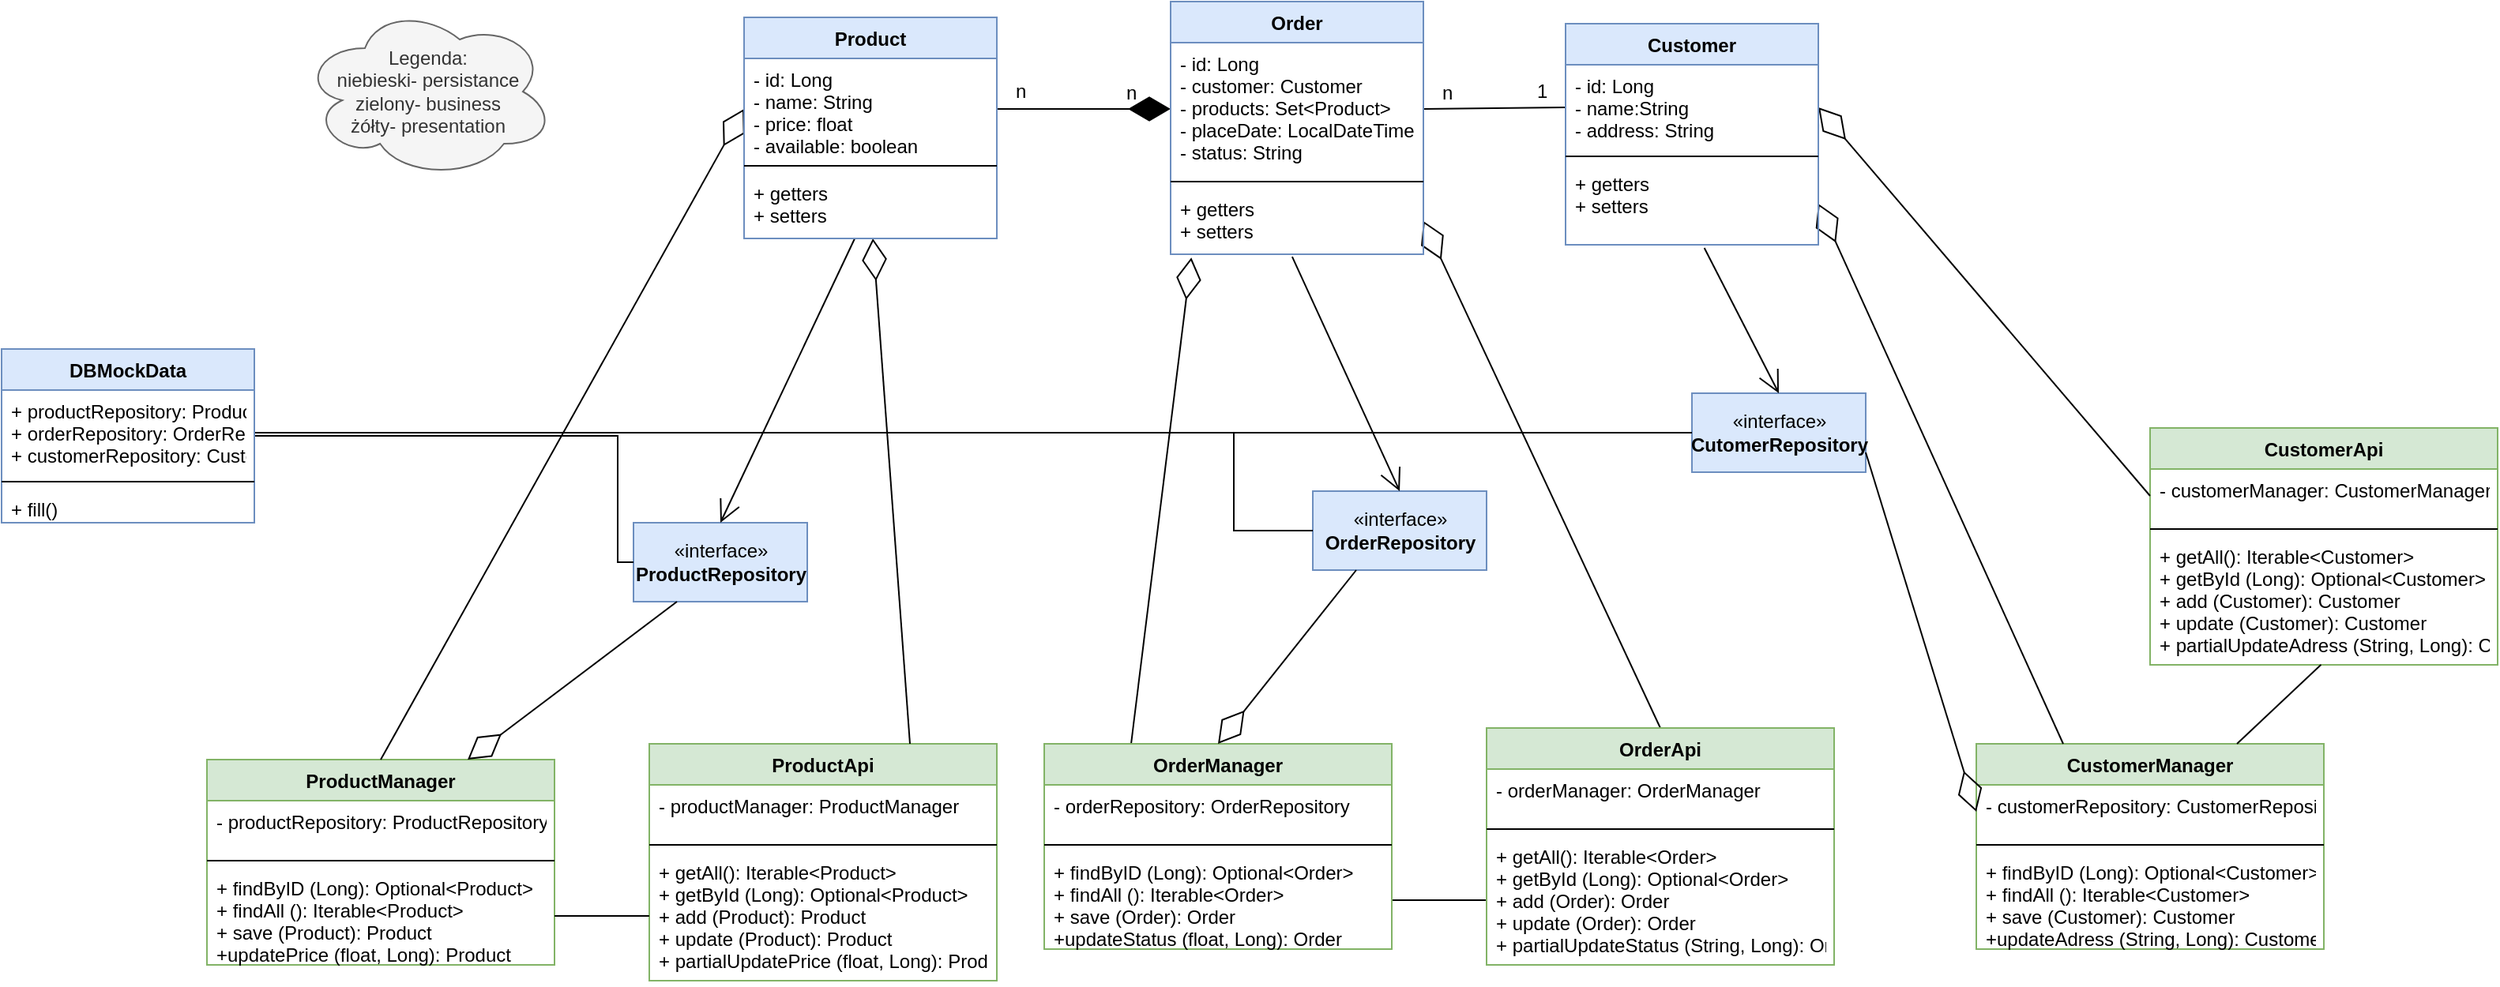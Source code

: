 <mxfile version="12.9.14" type="device"><diagram id="MQTRrIXLNAAnGkMyU6jz" name="Page-1"><mxGraphModel dx="2130" dy="885" grid="0" gridSize="10" guides="1" tooltips="1" connect="1" arrows="1" fold="1" page="0" pageScale="1" pageWidth="827" pageHeight="1169" math="0" shadow="0"><root><mxCell id="0"/><mxCell id="1" parent="0"/><mxCell id="TRp4Vmo-0R3dU8FlxMCj-26" value="n" style="text;html=1;resizable=0;points=[];autosize=1;align=left;verticalAlign=top;spacingTop=-4;" parent="1" vertex="1"><mxGeometry x="240" y="127" width="20" height="20" as="geometry"/></mxCell><mxCell id="TRp4Vmo-0R3dU8FlxMCj-27" value="n" style="text;html=1;resizable=0;points=[];autosize=1;align=left;verticalAlign=top;spacingTop=-4;" parent="1" vertex="1"><mxGeometry x="310" y="128" width="20" height="20" as="geometry"/></mxCell><mxCell id="TRp4Vmo-0R3dU8FlxMCj-29" value="n" style="text;html=1;resizable=0;points=[];autosize=1;align=left;verticalAlign=top;spacingTop=-4;" parent="1" vertex="1"><mxGeometry x="510" y="128" width="20" height="20" as="geometry"/></mxCell><mxCell id="TRp4Vmo-0R3dU8FlxMCj-47" value="«interface»&lt;br&gt;&lt;b&gt;ProductRepository&lt;/b&gt;" style="html=1;fillColor=#dae8fc;strokeColor=#6c8ebf;" parent="1" vertex="1"><mxGeometry y="410" width="110" height="50" as="geometry"/></mxCell><mxCell id="TRp4Vmo-0R3dU8FlxMCj-48" value="«interface»&lt;br&gt;&lt;b&gt;OrderRepository&lt;/b&gt;" style="html=1;fillColor=#dae8fc;strokeColor=#6c8ebf;" parent="1" vertex="1"><mxGeometry x="430" y="390" width="110" height="50" as="geometry"/></mxCell><mxCell id="TRp4Vmo-0R3dU8FlxMCj-49" value="«interface»&lt;br&gt;&lt;b&gt;CutomerRepository&lt;/b&gt;" style="html=1;fillColor=#dae8fc;strokeColor=#6c8ebf;" parent="1" vertex="1"><mxGeometry x="670" y="328" width="110" height="50" as="geometry"/></mxCell><mxCell id="bGYFitAvwfhxaLgGt7f0-1" value="" style="endArrow=open;endFill=1;endSize=12;html=1;entryX=0.5;entryY=0;entryDx=0;entryDy=0;" parent="1" source="TRp4Vmo-0R3dU8FlxMCj-14" target="TRp4Vmo-0R3dU8FlxMCj-47" edge="1"><mxGeometry width="160" relative="1" as="geometry"><mxPoint x="70" y="374" as="sourcePoint"/><mxPoint x="230" y="374" as="targetPoint"/></mxGeometry></mxCell><mxCell id="bGYFitAvwfhxaLgGt7f0-2" value="" style="endArrow=open;endFill=1;endSize=12;html=1;exitX=0.481;exitY=1.038;exitDx=0;exitDy=0;exitPerimeter=0;entryX=0.5;entryY=0;entryDx=0;entryDy=0;" parent="1" source="TRp4Vmo-0R3dU8FlxMCj-18" target="TRp4Vmo-0R3dU8FlxMCj-48" edge="1"><mxGeometry width="160" relative="1" as="geometry"><mxPoint x="163.04" y="242.016" as="sourcePoint"/><mxPoint x="165" y="314" as="targetPoint"/></mxGeometry></mxCell><mxCell id="bGYFitAvwfhxaLgGt7f0-3" value="" style="endArrow=open;endFill=1;endSize=12;html=1;exitX=0.549;exitY=1.038;exitDx=0;exitDy=0;exitPerimeter=0;entryX=0.5;entryY=0;entryDx=0;entryDy=0;" parent="1" source="TRp4Vmo-0R3dU8FlxMCj-22" target="TRp4Vmo-0R3dU8FlxMCj-49" edge="1"><mxGeometry width="160" relative="1" as="geometry"><mxPoint x="173.04" y="252.016" as="sourcePoint"/><mxPoint x="175" y="324" as="targetPoint"/></mxGeometry></mxCell><mxCell id="bGYFitAvwfhxaLgGt7f0-8" value="" style="endArrow=none;html=1;entryX=0;entryY=0.5;entryDx=0;entryDy=0;exitX=1;exitY=0.5;exitDx=0;exitDy=0;" parent="1" source="TRp4Vmo-0R3dU8FlxMCj-16" target="TRp4Vmo-0R3dU8FlxMCj-20" edge="1"><mxGeometry width="50" height="50" relative="1" as="geometry"><mxPoint x="240" y="158.0" as="sourcePoint"/><mxPoint x="350" y="158.0" as="targetPoint"/></mxGeometry></mxCell><mxCell id="bGYFitAvwfhxaLgGt7f0-9" value="1" style="text;html=1;resizable=0;points=[];autosize=1;align=left;verticalAlign=top;spacingTop=-4;" parent="1" vertex="1"><mxGeometry x="570" y="127" width="20" height="20" as="geometry"/></mxCell><mxCell id="bGYFitAvwfhxaLgGt7f0-10" value="" style="endArrow=diamondThin;endFill=1;endSize=24;html=1;exitX=1;exitY=0.5;exitDx=0;exitDy=0;entryX=0;entryY=0.5;entryDx=0;entryDy=0;" parent="1" source="TRp4Vmo-0R3dU8FlxMCj-12" target="TRp4Vmo-0R3dU8FlxMCj-16" edge="1"><mxGeometry width="160" relative="1" as="geometry"><mxPoint x="70" y="594" as="sourcePoint"/><mxPoint x="280" y="284" as="targetPoint"/></mxGeometry></mxCell><mxCell id="-x6BlUAx2ABJrn5DepMD-21" value="Legenda:&lt;br&gt;niebieski- persistance&lt;br&gt;zielony- business&lt;br&gt;żółty- presentation" style="ellipse;shape=cloud;whiteSpace=wrap;html=1;fillColor=#f5f5f5;strokeColor=#666666;fontColor=#333333;" parent="1" vertex="1"><mxGeometry x="-210" y="82" width="160" height="110" as="geometry"/></mxCell><mxCell id="-x6BlUAx2ABJrn5DepMD-1" value="ProductManager" style="swimlane;fontStyle=1;align=center;verticalAlign=top;childLayout=stackLayout;horizontal=1;startSize=26;horizontalStack=0;resizeParent=1;resizeParentMax=0;resizeLast=0;collapsible=1;marginBottom=0;fillColor=#d5e8d4;strokeColor=#82b366;" parent="1" vertex="1"><mxGeometry x="-270" y="560" width="220" height="130" as="geometry"><mxRectangle x="80" y="206" width="70" height="26" as="alternateBounds"/></mxGeometry></mxCell><mxCell id="-x6BlUAx2ABJrn5DepMD-2" value="- productRepository: ProductRepository" style="text;strokeColor=none;fillColor=none;align=left;verticalAlign=top;spacingLeft=4;spacingRight=4;overflow=hidden;rotatable=0;points=[[0,0.5],[1,0.5]];portConstraint=eastwest;" parent="-x6BlUAx2ABJrn5DepMD-1" vertex="1"><mxGeometry y="26" width="220" height="34" as="geometry"/></mxCell><mxCell id="-x6BlUAx2ABJrn5DepMD-3" value="" style="line;strokeWidth=1;fillColor=none;align=left;verticalAlign=middle;spacingTop=-1;spacingLeft=3;spacingRight=3;rotatable=0;labelPosition=right;points=[];portConstraint=eastwest;" parent="-x6BlUAx2ABJrn5DepMD-1" vertex="1"><mxGeometry y="60" width="220" height="8" as="geometry"/></mxCell><mxCell id="-x6BlUAx2ABJrn5DepMD-4" value="+ findByID (Long): Optional&lt;Product&gt; &#10;+ findAll (): Iterable&lt;Product&gt;&#10;+ save (Product): Product&#10;+updatePrice (float, Long): Product" style="text;strokeColor=none;fillColor=none;align=left;verticalAlign=top;spacingLeft=4;spacingRight=4;overflow=hidden;rotatable=0;points=[[0,0.5],[1,0.5]];portConstraint=eastwest;" parent="-x6BlUAx2ABJrn5DepMD-1" vertex="1"><mxGeometry y="68" width="220" height="62" as="geometry"/></mxCell><mxCell id="-x6BlUAx2ABJrn5DepMD-22" value="ProductApi" style="swimlane;fontStyle=1;align=center;verticalAlign=top;childLayout=stackLayout;horizontal=1;startSize=26;horizontalStack=0;resizeParent=1;resizeParentMax=0;resizeLast=0;collapsible=1;marginBottom=0;fillColor=#d5e8d4;strokeColor=#82b366;" parent="1" vertex="1"><mxGeometry x="10" y="550" width="220" height="150" as="geometry"><mxRectangle x="80" y="206" width="70" height="26" as="alternateBounds"/></mxGeometry></mxCell><mxCell id="-x6BlUAx2ABJrn5DepMD-23" value="- productManager: ProductManager" style="text;strokeColor=none;fillColor=none;align=left;verticalAlign=top;spacingLeft=4;spacingRight=4;overflow=hidden;rotatable=0;points=[[0,0.5],[1,0.5]];portConstraint=eastwest;" parent="-x6BlUAx2ABJrn5DepMD-22" vertex="1"><mxGeometry y="26" width="220" height="34" as="geometry"/></mxCell><mxCell id="-x6BlUAx2ABJrn5DepMD-24" value="" style="line;strokeWidth=1;fillColor=none;align=left;verticalAlign=middle;spacingTop=-1;spacingLeft=3;spacingRight=3;rotatable=0;labelPosition=right;points=[];portConstraint=eastwest;" parent="-x6BlUAx2ABJrn5DepMD-22" vertex="1"><mxGeometry y="60" width="220" height="8" as="geometry"/></mxCell><mxCell id="-x6BlUAx2ABJrn5DepMD-25" value="+ getAll(): Iterable&lt;Product&gt;&#10;+ getById (Long): Optional&lt;Product&gt;&#10;+ add (Product): Product&#10;+ update (Product): Product&#10;+ partialUpdatePrice (float, Long): Product" style="text;strokeColor=none;fillColor=none;align=left;verticalAlign=top;spacingLeft=4;spacingRight=4;overflow=hidden;rotatable=0;points=[[0,0.5],[1,0.5]];portConstraint=eastwest;" parent="-x6BlUAx2ABJrn5DepMD-22" vertex="1"><mxGeometry y="68" width="220" height="82" as="geometry"/></mxCell><mxCell id="4z6tTeERYOygUI_zR_FP-6" value="" style="endArrow=diamondThin;endFill=0;endSize=24;html=1;exitX=0.5;exitY=0;exitDx=0;exitDy=0;entryX=0;entryY=0.5;entryDx=0;entryDy=0;" edge="1" parent="1" source="-x6BlUAx2ABJrn5DepMD-1" target="TRp4Vmo-0R3dU8FlxMCj-12"><mxGeometry width="160" relative="1" as="geometry"><mxPoint x="-130" y="420" as="sourcePoint"/><mxPoint x="70" y="280" as="targetPoint"/></mxGeometry></mxCell><mxCell id="4z6tTeERYOygUI_zR_FP-7" value="" style="endArrow=diamondThin;endFill=0;endSize=24;html=1;exitX=0.75;exitY=0;exitDx=0;exitDy=0;" edge="1" parent="1" source="-x6BlUAx2ABJrn5DepMD-22" target="TRp4Vmo-0R3dU8FlxMCj-14"><mxGeometry width="160" relative="1" as="geometry"><mxPoint x="50" y="460" as="sourcePoint"/><mxPoint x="290" y="164" as="targetPoint"/></mxGeometry></mxCell><mxCell id="4z6tTeERYOygUI_zR_FP-9" value="" style="endArrow=diamondThin;endFill=0;endSize=24;html=1;entryX=0.082;entryY=1.051;entryDx=0;entryDy=0;entryPerimeter=0;exitX=0.25;exitY=0;exitDx=0;exitDy=0;" edge="1" parent="1" source="-x6BlUAx2ABJrn5DepMD-5" target="TRp4Vmo-0R3dU8FlxMCj-18"><mxGeometry width="160" relative="1" as="geometry"><mxPoint x="340" y="550" as="sourcePoint"/><mxPoint x="368.44" y="379.998" as="targetPoint"/></mxGeometry></mxCell><mxCell id="4z6tTeERYOygUI_zR_FP-10" value="" style="endArrow=diamondThin;endFill=0;endSize=24;html=1;entryX=1;entryY=0.5;entryDx=0;entryDy=0;exitX=0.5;exitY=0;exitDx=0;exitDy=0;" edge="1" parent="1" source="-x6BlUAx2ABJrn5DepMD-17" target="TRp4Vmo-0R3dU8FlxMCj-18"><mxGeometry width="160" relative="1" as="geometry"><mxPoint x="620" y="530" as="sourcePoint"/><mxPoint x="573.12" y="238.142" as="targetPoint"/></mxGeometry></mxCell><mxCell id="-x6BlUAx2ABJrn5DepMD-9" value="CustomerManager" style="swimlane;fontStyle=1;align=center;verticalAlign=top;childLayout=stackLayout;horizontal=1;startSize=26;horizontalStack=0;resizeParent=1;resizeParentMax=0;resizeLast=0;collapsible=1;marginBottom=0;fillColor=#d5e8d4;strokeColor=#82b366;" parent="1" vertex="1"><mxGeometry x="850" y="550" width="220" height="130" as="geometry"><mxRectangle x="570" width="70" height="26" as="alternateBounds"/></mxGeometry></mxCell><mxCell id="-x6BlUAx2ABJrn5DepMD-10" value="- customerRepository: CustomerRepository" style="text;strokeColor=none;fillColor=none;align=left;verticalAlign=top;spacingLeft=4;spacingRight=4;overflow=hidden;rotatable=0;points=[[0,0.5],[1,0.5]];portConstraint=eastwest;" parent="-x6BlUAx2ABJrn5DepMD-9" vertex="1"><mxGeometry y="26" width="220" height="34" as="geometry"/></mxCell><mxCell id="-x6BlUAx2ABJrn5DepMD-11" value="" style="line;strokeWidth=1;fillColor=none;align=left;verticalAlign=middle;spacingTop=-1;spacingLeft=3;spacingRight=3;rotatable=0;labelPosition=right;points=[];portConstraint=eastwest;" parent="-x6BlUAx2ABJrn5DepMD-9" vertex="1"><mxGeometry y="60" width="220" height="8" as="geometry"/></mxCell><mxCell id="-x6BlUAx2ABJrn5DepMD-12" value="+ findByID (Long): Optional&lt;Customer&gt; &#10;+ findAll (): Iterable&lt;Customer&gt;&#10;+ save (Customer): Customer&#10;+updateAdress (String, Long): Customer" style="text;strokeColor=none;fillColor=none;align=left;verticalAlign=top;spacingLeft=4;spacingRight=4;overflow=hidden;rotatable=0;points=[[0,0.5],[1,0.5]];portConstraint=eastwest;" parent="-x6BlUAx2ABJrn5DepMD-9" vertex="1"><mxGeometry y="68" width="220" height="62" as="geometry"/></mxCell><mxCell id="-x6BlUAx2ABJrn5DepMD-13" value="CustomerApi" style="swimlane;fontStyle=1;align=center;verticalAlign=top;childLayout=stackLayout;horizontal=1;startSize=26;horizontalStack=0;resizeParent=1;resizeParentMax=0;resizeLast=0;collapsible=1;marginBottom=0;fillColor=#d5e8d4;strokeColor=#82b366;" parent="1" vertex="1"><mxGeometry x="960" y="350" width="220" height="150" as="geometry"><mxRectangle x="80" y="206" width="70" height="26" as="alternateBounds"/></mxGeometry></mxCell><mxCell id="-x6BlUAx2ABJrn5DepMD-14" value="- customerManager: CustomerManager" style="text;strokeColor=none;fillColor=none;align=left;verticalAlign=top;spacingLeft=4;spacingRight=4;overflow=hidden;rotatable=0;points=[[0,0.5],[1,0.5]];portConstraint=eastwest;" parent="-x6BlUAx2ABJrn5DepMD-13" vertex="1"><mxGeometry y="26" width="220" height="34" as="geometry"/></mxCell><mxCell id="-x6BlUAx2ABJrn5DepMD-15" value="" style="line;strokeWidth=1;fillColor=none;align=left;verticalAlign=middle;spacingTop=-1;spacingLeft=3;spacingRight=3;rotatable=0;labelPosition=right;points=[];portConstraint=eastwest;" parent="-x6BlUAx2ABJrn5DepMD-13" vertex="1"><mxGeometry y="60" width="220" height="8" as="geometry"/></mxCell><mxCell id="-x6BlUAx2ABJrn5DepMD-16" value="+ getAll(): Iterable&lt;Customer&gt;&#10;+ getById (Long): Optional&lt;Customer&gt;&#10;+ add (Customer): Customer&#10;+ update (Customer): Customer&#10;+ partialUpdateAdress (String, Long): Customer" style="text;strokeColor=none;fillColor=none;align=left;verticalAlign=top;spacingLeft=4;spacingRight=4;overflow=hidden;rotatable=0;points=[[0,0.5],[1,0.5]];portConstraint=eastwest;" parent="-x6BlUAx2ABJrn5DepMD-13" vertex="1"><mxGeometry y="68" width="220" height="82" as="geometry"/></mxCell><mxCell id="4z6tTeERYOygUI_zR_FP-11" value="" style="endArrow=diamondThin;endFill=0;endSize=24;html=1;entryX=1;entryY=0.5;entryDx=0;entryDy=0;exitX=0;exitY=0.5;exitDx=0;exitDy=0;" edge="1" parent="1" source="-x6BlUAx2ABJrn5DepMD-14" target="TRp4Vmo-0R3dU8FlxMCj-20"><mxGeometry width="160" relative="1" as="geometry"><mxPoint x="930" y="230" as="sourcePoint"/><mxPoint x="815" y="15" as="targetPoint"/></mxGeometry></mxCell><mxCell id="4z6tTeERYOygUI_zR_FP-12" value="" style="endArrow=diamondThin;endFill=0;endSize=24;html=1;entryX=1;entryY=0.5;entryDx=0;entryDy=0;exitX=0.25;exitY=0;exitDx=0;exitDy=0;" edge="1" parent="1" source="-x6BlUAx2ABJrn5DepMD-9" target="TRp4Vmo-0R3dU8FlxMCj-22"><mxGeometry width="160" relative="1" as="geometry"><mxPoint x="890" y="470" as="sourcePoint"/><mxPoint x="775" y="255" as="targetPoint"/></mxGeometry></mxCell><mxCell id="4z6tTeERYOygUI_zR_FP-14" value="" style="endArrow=none;endFill=0;endSize=24;html=1;exitX=0;exitY=0.5;exitDx=0;exitDy=0;entryX=1;entryY=0.5;entryDx=0;entryDy=0;" edge="1" parent="1" source="-x6BlUAx2ABJrn5DepMD-25" target="-x6BlUAx2ABJrn5DepMD-4"><mxGeometry width="160" relative="1" as="geometry"><mxPoint x="180" y="430" as="sourcePoint"/><mxPoint x="60" y="490" as="targetPoint"/></mxGeometry></mxCell><mxCell id="4z6tTeERYOygUI_zR_FP-15" value="" style="endArrow=none;endFill=0;endSize=24;html=1;exitX=0;exitY=0.5;exitDx=0;exitDy=0;entryX=1;entryY=0.5;entryDx=0;entryDy=0;" edge="1" parent="1" source="-x6BlUAx2ABJrn5DepMD-20" target="-x6BlUAx2ABJrn5DepMD-8"><mxGeometry width="160" relative="1" as="geometry"><mxPoint x="550" y="660" as="sourcePoint"/><mxPoint x="490" y="660" as="targetPoint"/></mxGeometry></mxCell><mxCell id="-x6BlUAx2ABJrn5DepMD-5" value="OrderManager" style="swimlane;fontStyle=1;align=center;verticalAlign=top;childLayout=stackLayout;horizontal=1;startSize=26;horizontalStack=0;resizeParent=1;resizeParentMax=0;resizeLast=0;collapsible=1;marginBottom=0;fillColor=#d5e8d4;strokeColor=#82b366;" parent="1" vertex="1"><mxGeometry x="260" y="550" width="220" height="130" as="geometry"><mxRectangle x="80" y="206" width="70" height="26" as="alternateBounds"/></mxGeometry></mxCell><mxCell id="-x6BlUAx2ABJrn5DepMD-6" value="- orderRepository: OrderRepository" style="text;strokeColor=none;fillColor=none;align=left;verticalAlign=top;spacingLeft=4;spacingRight=4;overflow=hidden;rotatable=0;points=[[0,0.5],[1,0.5]];portConstraint=eastwest;" parent="-x6BlUAx2ABJrn5DepMD-5" vertex="1"><mxGeometry y="26" width="220" height="34" as="geometry"/></mxCell><mxCell id="-x6BlUAx2ABJrn5DepMD-7" value="" style="line;strokeWidth=1;fillColor=none;align=left;verticalAlign=middle;spacingTop=-1;spacingLeft=3;spacingRight=3;rotatable=0;labelPosition=right;points=[];portConstraint=eastwest;" parent="-x6BlUAx2ABJrn5DepMD-5" vertex="1"><mxGeometry y="60" width="220" height="8" as="geometry"/></mxCell><mxCell id="-x6BlUAx2ABJrn5DepMD-8" value="+ findByID (Long): Optional&lt;Order&gt; &#10;+ findAll (): Iterable&lt;Order&gt;&#10;+ save (Order): Order&#10;+updateStatus (float, Long): Order" style="text;strokeColor=none;fillColor=none;align=left;verticalAlign=top;spacingLeft=4;spacingRight=4;overflow=hidden;rotatable=0;points=[[0,0.5],[1,0.5]];portConstraint=eastwest;" parent="-x6BlUAx2ABJrn5DepMD-5" vertex="1"><mxGeometry y="68" width="220" height="62" as="geometry"/></mxCell><mxCell id="-x6BlUAx2ABJrn5DepMD-17" value="OrderApi" style="swimlane;fontStyle=1;align=center;verticalAlign=top;childLayout=stackLayout;horizontal=1;startSize=26;horizontalStack=0;resizeParent=1;resizeParentMax=0;resizeLast=0;collapsible=1;marginBottom=0;fillColor=#d5e8d4;strokeColor=#82b366;" parent="1" vertex="1"><mxGeometry x="540" y="540" width="220" height="150" as="geometry"><mxRectangle x="80" y="206" width="70" height="26" as="alternateBounds"/></mxGeometry></mxCell><mxCell id="-x6BlUAx2ABJrn5DepMD-18" value="- orderManager: OrderManager" style="text;strokeColor=none;fillColor=none;align=left;verticalAlign=top;spacingLeft=4;spacingRight=4;overflow=hidden;rotatable=0;points=[[0,0.5],[1,0.5]];portConstraint=eastwest;" parent="-x6BlUAx2ABJrn5DepMD-17" vertex="1"><mxGeometry y="26" width="220" height="34" as="geometry"/></mxCell><mxCell id="-x6BlUAx2ABJrn5DepMD-19" value="" style="line;strokeWidth=1;fillColor=none;align=left;verticalAlign=middle;spacingTop=-1;spacingLeft=3;spacingRight=3;rotatable=0;labelPosition=right;points=[];portConstraint=eastwest;" parent="-x6BlUAx2ABJrn5DepMD-17" vertex="1"><mxGeometry y="60" width="220" height="8" as="geometry"/></mxCell><mxCell id="-x6BlUAx2ABJrn5DepMD-20" value="+ getAll(): Iterable&lt;Order&gt;&#10;+ getById (Long): Optional&lt;Order&gt;&#10;+ add (Order): Order&#10;+ update (Order): Order&#10;+ partialUpdateStatus (String, Long): Order" style="text;strokeColor=none;fillColor=none;align=left;verticalAlign=top;spacingLeft=4;spacingRight=4;overflow=hidden;rotatable=0;points=[[0,0.5],[1,0.5]];portConstraint=eastwest;" parent="-x6BlUAx2ABJrn5DepMD-17" vertex="1"><mxGeometry y="68" width="220" height="82" as="geometry"/></mxCell><mxCell id="4z6tTeERYOygUI_zR_FP-16" value="" style="endArrow=none;endFill=0;endSize=24;html=1;exitX=0.492;exitY=0.998;exitDx=0;exitDy=0;entryX=0.75;entryY=0;entryDx=0;entryDy=0;exitPerimeter=0;" edge="1" parent="1" source="-x6BlUAx2ABJrn5DepMD-16" target="-x6BlUAx2ABJrn5DepMD-9"><mxGeometry width="160" relative="1" as="geometry"><mxPoint x="1140" y="570" as="sourcePoint"/><mxPoint x="1080" y="570" as="targetPoint"/></mxGeometry></mxCell><mxCell id="4z6tTeERYOygUI_zR_FP-17" value="" style="endArrow=diamondThin;endFill=0;endSize=24;html=1;entryX=0.75;entryY=0;entryDx=0;entryDy=0;exitX=0.25;exitY=1;exitDx=0;exitDy=0;" edge="1" parent="1" source="TRp4Vmo-0R3dU8FlxMCj-47" target="-x6BlUAx2ABJrn5DepMD-1"><mxGeometry width="160" relative="1" as="geometry"><mxPoint x="-70" y="510" as="sourcePoint"/><mxPoint x="-210" y="305" as="targetPoint"/></mxGeometry></mxCell><mxCell id="4z6tTeERYOygUI_zR_FP-18" value="" style="endArrow=diamondThin;endFill=0;endSize=24;html=1;entryX=0.5;entryY=0;entryDx=0;entryDy=0;exitX=0.25;exitY=1;exitDx=0;exitDy=0;" edge="1" parent="1" source="TRp4Vmo-0R3dU8FlxMCj-48" target="-x6BlUAx2ABJrn5DepMD-5"><mxGeometry width="160" relative="1" as="geometry"><mxPoint x="370" y="490" as="sourcePoint"/><mxPoint x="230" y="285" as="targetPoint"/></mxGeometry></mxCell><mxCell id="4z6tTeERYOygUI_zR_FP-19" value="" style="endArrow=diamondThin;endFill=0;endSize=24;html=1;entryX=0;entryY=0.5;entryDx=0;entryDy=0;exitX=1;exitY=0.75;exitDx=0;exitDy=0;" edge="1" parent="1" source="TRp4Vmo-0R3dU8FlxMCj-49" target="-x6BlUAx2ABJrn5DepMD-10"><mxGeometry width="160" relative="1" as="geometry"><mxPoint x="790" y="460" as="sourcePoint"/><mxPoint x="650" y="255" as="targetPoint"/></mxGeometry></mxCell><mxCell id="TRp4Vmo-0R3dU8FlxMCj-11" value="Product" style="swimlane;fontStyle=1;align=center;verticalAlign=top;childLayout=stackLayout;horizontal=1;startSize=26;horizontalStack=0;resizeParent=1;resizeParentMax=0;resizeLast=0;collapsible=1;marginBottom=0;fillColor=#dae8fc;strokeColor=#6c8ebf;" parent="1" vertex="1"><mxGeometry x="70" y="90" width="160" height="140" as="geometry"><mxRectangle x="80" y="206" width="70" height="26" as="alternateBounds"/></mxGeometry></mxCell><mxCell id="TRp4Vmo-0R3dU8FlxMCj-12" value="- id: Long&#10;- name: String&#10;- price: float&#10;- available: boolean" style="text;strokeColor=none;fillColor=none;align=left;verticalAlign=top;spacingLeft=4;spacingRight=4;overflow=hidden;rotatable=0;points=[[0,0.5],[1,0.5]];portConstraint=eastwest;" parent="TRp4Vmo-0R3dU8FlxMCj-11" vertex="1"><mxGeometry y="26" width="160" height="64" as="geometry"/></mxCell><mxCell id="TRp4Vmo-0R3dU8FlxMCj-13" value="" style="line;strokeWidth=1;fillColor=none;align=left;verticalAlign=middle;spacingTop=-1;spacingLeft=3;spacingRight=3;rotatable=0;labelPosition=right;points=[];portConstraint=eastwest;" parent="TRp4Vmo-0R3dU8FlxMCj-11" vertex="1"><mxGeometry y="90" width="160" height="8" as="geometry"/></mxCell><mxCell id="TRp4Vmo-0R3dU8FlxMCj-14" value="+ getters&#10;+ setters" style="text;strokeColor=none;fillColor=none;align=left;verticalAlign=top;spacingLeft=4;spacingRight=4;overflow=hidden;rotatable=0;points=[[0,0.5],[1,0.5]];portConstraint=eastwest;" parent="TRp4Vmo-0R3dU8FlxMCj-11" vertex="1"><mxGeometry y="98" width="160" height="42" as="geometry"/></mxCell><mxCell id="TRp4Vmo-0R3dU8FlxMCj-15" value="Order" style="swimlane;fontStyle=1;align=center;verticalAlign=top;childLayout=stackLayout;horizontal=1;startSize=26;horizontalStack=0;resizeParent=1;resizeParentMax=0;resizeLast=0;collapsible=1;marginBottom=0;fillColor=#dae8fc;strokeColor=#6c8ebf;" parent="1" vertex="1"><mxGeometry x="340" y="80" width="160" height="160" as="geometry"/></mxCell><mxCell id="TRp4Vmo-0R3dU8FlxMCj-16" value="- id: Long&#10;- customer: Customer &#10;- products: Set&lt;Product&gt;&#10;- placeDate: LocalDateTime&#10;- status: String" style="text;strokeColor=none;fillColor=none;align=left;verticalAlign=top;spacingLeft=4;spacingRight=4;overflow=hidden;rotatable=0;points=[[0,0.5],[1,0.5]];portConstraint=eastwest;" parent="TRp4Vmo-0R3dU8FlxMCj-15" vertex="1"><mxGeometry y="26" width="160" height="84" as="geometry"/></mxCell><mxCell id="TRp4Vmo-0R3dU8FlxMCj-17" value="" style="line;strokeWidth=1;fillColor=none;align=left;verticalAlign=middle;spacingTop=-1;spacingLeft=3;spacingRight=3;rotatable=0;labelPosition=right;points=[];portConstraint=eastwest;" parent="TRp4Vmo-0R3dU8FlxMCj-15" vertex="1"><mxGeometry y="110" width="160" height="8" as="geometry"/></mxCell><mxCell id="TRp4Vmo-0R3dU8FlxMCj-18" value="+ getters&#10;+ setters" style="text;strokeColor=none;fillColor=none;align=left;verticalAlign=top;spacingLeft=4;spacingRight=4;overflow=hidden;rotatable=0;points=[[0,0.5],[1,0.5]];portConstraint=eastwest;" parent="TRp4Vmo-0R3dU8FlxMCj-15" vertex="1"><mxGeometry y="118" width="160" height="42" as="geometry"/></mxCell><mxCell id="TRp4Vmo-0R3dU8FlxMCj-19" value="Customer" style="swimlane;fontStyle=1;align=center;verticalAlign=top;childLayout=stackLayout;horizontal=1;startSize=26;horizontalStack=0;resizeParent=1;resizeParentMax=0;resizeLast=0;collapsible=1;marginBottom=0;fillColor=#dae8fc;strokeColor=#6c8ebf;" parent="1" vertex="1"><mxGeometry x="590" y="94" width="160" height="140" as="geometry"/></mxCell><mxCell id="TRp4Vmo-0R3dU8FlxMCj-20" value="- id: Long&#10;- name:String &#10;- address: String" style="text;strokeColor=none;fillColor=none;align=left;verticalAlign=top;spacingLeft=4;spacingRight=4;overflow=hidden;rotatable=0;points=[[0,0.5],[1,0.5]];portConstraint=eastwest;" parent="TRp4Vmo-0R3dU8FlxMCj-19" vertex="1"><mxGeometry y="26" width="160" height="54" as="geometry"/></mxCell><mxCell id="TRp4Vmo-0R3dU8FlxMCj-21" value="" style="line;strokeWidth=1;fillColor=none;align=left;verticalAlign=middle;spacingTop=-1;spacingLeft=3;spacingRight=3;rotatable=0;labelPosition=right;points=[];portConstraint=eastwest;" parent="TRp4Vmo-0R3dU8FlxMCj-19" vertex="1"><mxGeometry y="80" width="160" height="8" as="geometry"/></mxCell><mxCell id="TRp4Vmo-0R3dU8FlxMCj-22" value="+ getters&#10;+ setters" style="text;strokeColor=none;fillColor=none;align=left;verticalAlign=top;spacingLeft=4;spacingRight=4;overflow=hidden;rotatable=0;points=[[0,0.5],[1,0.5]];portConstraint=eastwest;" parent="TRp4Vmo-0R3dU8FlxMCj-19" vertex="1"><mxGeometry y="88" width="160" height="52" as="geometry"/></mxCell><mxCell id="4z6tTeERYOygUI_zR_FP-26" style="edgeStyle=orthogonalEdgeStyle;rounded=0;orthogonalLoop=1;jettySize=auto;html=1;entryX=0;entryY=0.5;entryDx=0;entryDy=0;endArrow=none;endFill=0;fontFamily=Helvetica;" edge="1" parent="1" source="4z6tTeERYOygUI_zR_FP-21" target="TRp4Vmo-0R3dU8FlxMCj-47"><mxGeometry relative="1" as="geometry"><Array as="points"><mxPoint x="-10" y="355"/><mxPoint x="-10" y="435"/></Array></mxGeometry></mxCell><mxCell id="4z6tTeERYOygUI_zR_FP-27" style="edgeStyle=orthogonalEdgeStyle;rounded=0;orthogonalLoop=1;jettySize=auto;html=1;endArrow=none;endFill=0;fontFamily=Helvetica;entryX=0;entryY=0.5;entryDx=0;entryDy=0;" edge="1" parent="1" source="4z6tTeERYOygUI_zR_FP-22" target="TRp4Vmo-0R3dU8FlxMCj-48"><mxGeometry relative="1" as="geometry"><mxPoint x="420" y="344" as="targetPoint"/><Array as="points"><mxPoint x="380" y="353"/><mxPoint x="380" y="415"/></Array></mxGeometry></mxCell><mxCell id="4z6tTeERYOygUI_zR_FP-28" style="edgeStyle=orthogonalEdgeStyle;rounded=0;orthogonalLoop=1;jettySize=auto;html=1;entryX=0;entryY=0.5;entryDx=0;entryDy=0;endArrow=none;endFill=0;fontFamily=Helvetica;" edge="1" parent="1" source="4z6tTeERYOygUI_zR_FP-22" target="TRp4Vmo-0R3dU8FlxMCj-49"><mxGeometry relative="1" as="geometry"/></mxCell><mxCell id="4z6tTeERYOygUI_zR_FP-21" value="DBMockData" style="swimlane;fontStyle=1;align=center;verticalAlign=top;childLayout=stackLayout;horizontal=1;startSize=26;horizontalStack=0;resizeParent=1;resizeParentMax=0;resizeLast=0;collapsible=1;marginBottom=0;fillColor=#dae8fc;strokeColor=#6c8ebf;" vertex="1" parent="1"><mxGeometry x="-400" y="300" width="160" height="110" as="geometry"/></mxCell><mxCell id="4z6tTeERYOygUI_zR_FP-22" value="+ productRepository: ProductRepository;&#10;+ orderRepository: OrderRepository;&#10;+ customerRepository: CustomerRepository" style="text;strokeColor=none;fillColor=none;align=left;verticalAlign=top;spacingLeft=4;spacingRight=4;overflow=hidden;rotatable=0;points=[[0,0.5],[1,0.5]];portConstraint=eastwest;fontFamily=Helvetica;" vertex="1" parent="4z6tTeERYOygUI_zR_FP-21"><mxGeometry y="26" width="160" height="54" as="geometry"/></mxCell><mxCell id="4z6tTeERYOygUI_zR_FP-23" value="" style="line;strokeWidth=1;fillColor=none;align=left;verticalAlign=middle;spacingTop=-1;spacingLeft=3;spacingRight=3;rotatable=0;labelPosition=right;points=[];portConstraint=eastwest;" vertex="1" parent="4z6tTeERYOygUI_zR_FP-21"><mxGeometry y="80" width="160" height="8" as="geometry"/></mxCell><mxCell id="4z6tTeERYOygUI_zR_FP-24" value="+ fill()" style="text;strokeColor=none;fillColor=none;align=left;verticalAlign=top;spacingLeft=4;spacingRight=4;overflow=hidden;rotatable=0;points=[[0,0.5],[1,0.5]];portConstraint=eastwest;" vertex="1" parent="4z6tTeERYOygUI_zR_FP-21"><mxGeometry y="88" width="160" height="22" as="geometry"/></mxCell></root></mxGraphModel></diagram></mxfile>